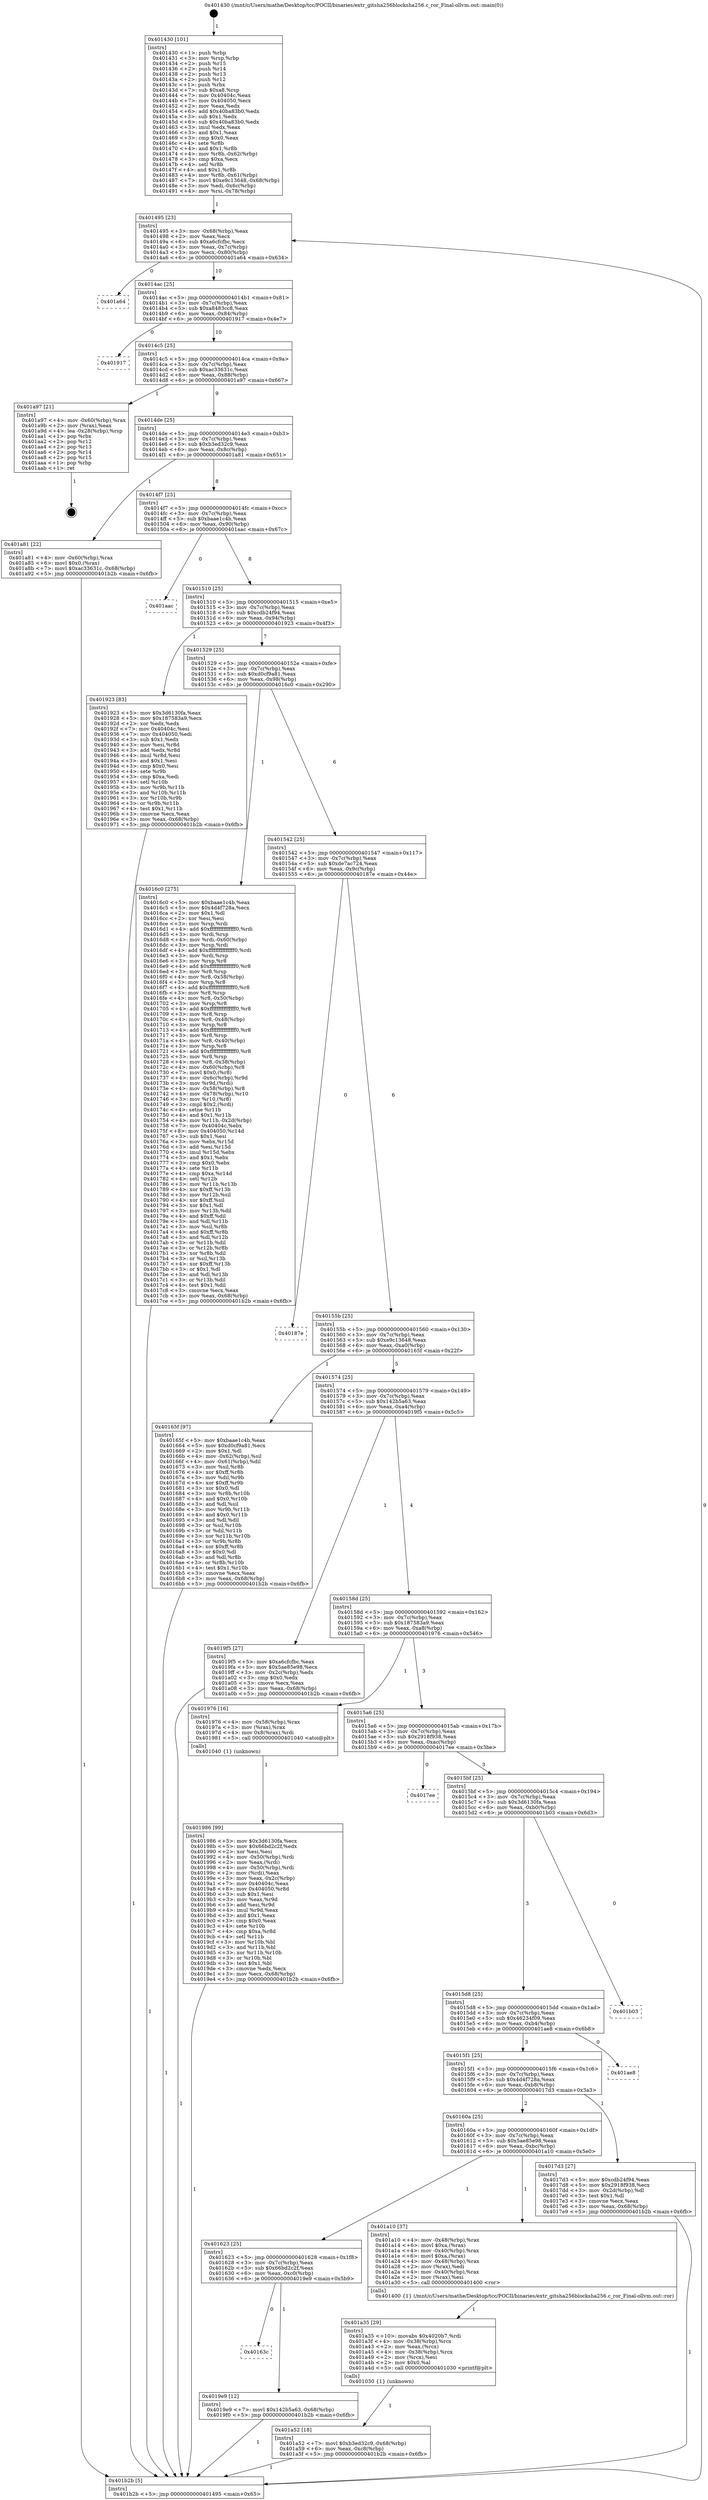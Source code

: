 digraph "0x401430" {
  label = "0x401430 (/mnt/c/Users/mathe/Desktop/tcc/POCII/binaries/extr_gitsha256blocksha256.c_ror_Final-ollvm.out::main(0))"
  labelloc = "t"
  node[shape=record]

  Entry [label="",width=0.3,height=0.3,shape=circle,fillcolor=black,style=filled]
  "0x401495" [label="{
     0x401495 [23]\l
     | [instrs]\l
     &nbsp;&nbsp;0x401495 \<+3\>: mov -0x68(%rbp),%eax\l
     &nbsp;&nbsp;0x401498 \<+2\>: mov %eax,%ecx\l
     &nbsp;&nbsp;0x40149a \<+6\>: sub $0xa6cfcfbc,%ecx\l
     &nbsp;&nbsp;0x4014a0 \<+3\>: mov %eax,-0x7c(%rbp)\l
     &nbsp;&nbsp;0x4014a3 \<+3\>: mov %ecx,-0x80(%rbp)\l
     &nbsp;&nbsp;0x4014a6 \<+6\>: je 0000000000401a64 \<main+0x634\>\l
  }"]
  "0x401a64" [label="{
     0x401a64\l
  }", style=dashed]
  "0x4014ac" [label="{
     0x4014ac [25]\l
     | [instrs]\l
     &nbsp;&nbsp;0x4014ac \<+5\>: jmp 00000000004014b1 \<main+0x81\>\l
     &nbsp;&nbsp;0x4014b1 \<+3\>: mov -0x7c(%rbp),%eax\l
     &nbsp;&nbsp;0x4014b4 \<+5\>: sub $0xa8483cc8,%eax\l
     &nbsp;&nbsp;0x4014b9 \<+6\>: mov %eax,-0x84(%rbp)\l
     &nbsp;&nbsp;0x4014bf \<+6\>: je 0000000000401917 \<main+0x4e7\>\l
  }"]
  Exit [label="",width=0.3,height=0.3,shape=circle,fillcolor=black,style=filled,peripheries=2]
  "0x401917" [label="{
     0x401917\l
  }", style=dashed]
  "0x4014c5" [label="{
     0x4014c5 [25]\l
     | [instrs]\l
     &nbsp;&nbsp;0x4014c5 \<+5\>: jmp 00000000004014ca \<main+0x9a\>\l
     &nbsp;&nbsp;0x4014ca \<+3\>: mov -0x7c(%rbp),%eax\l
     &nbsp;&nbsp;0x4014cd \<+5\>: sub $0xac33631c,%eax\l
     &nbsp;&nbsp;0x4014d2 \<+6\>: mov %eax,-0x88(%rbp)\l
     &nbsp;&nbsp;0x4014d8 \<+6\>: je 0000000000401a97 \<main+0x667\>\l
  }"]
  "0x401a52" [label="{
     0x401a52 [18]\l
     | [instrs]\l
     &nbsp;&nbsp;0x401a52 \<+7\>: movl $0xb3ed32c9,-0x68(%rbp)\l
     &nbsp;&nbsp;0x401a59 \<+6\>: mov %eax,-0xc8(%rbp)\l
     &nbsp;&nbsp;0x401a5f \<+5\>: jmp 0000000000401b2b \<main+0x6fb\>\l
  }"]
  "0x401a97" [label="{
     0x401a97 [21]\l
     | [instrs]\l
     &nbsp;&nbsp;0x401a97 \<+4\>: mov -0x60(%rbp),%rax\l
     &nbsp;&nbsp;0x401a9b \<+2\>: mov (%rax),%eax\l
     &nbsp;&nbsp;0x401a9d \<+4\>: lea -0x28(%rbp),%rsp\l
     &nbsp;&nbsp;0x401aa1 \<+1\>: pop %rbx\l
     &nbsp;&nbsp;0x401aa2 \<+2\>: pop %r12\l
     &nbsp;&nbsp;0x401aa4 \<+2\>: pop %r13\l
     &nbsp;&nbsp;0x401aa6 \<+2\>: pop %r14\l
     &nbsp;&nbsp;0x401aa8 \<+2\>: pop %r15\l
     &nbsp;&nbsp;0x401aaa \<+1\>: pop %rbp\l
     &nbsp;&nbsp;0x401aab \<+1\>: ret\l
  }"]
  "0x4014de" [label="{
     0x4014de [25]\l
     | [instrs]\l
     &nbsp;&nbsp;0x4014de \<+5\>: jmp 00000000004014e3 \<main+0xb3\>\l
     &nbsp;&nbsp;0x4014e3 \<+3\>: mov -0x7c(%rbp),%eax\l
     &nbsp;&nbsp;0x4014e6 \<+5\>: sub $0xb3ed32c9,%eax\l
     &nbsp;&nbsp;0x4014eb \<+6\>: mov %eax,-0x8c(%rbp)\l
     &nbsp;&nbsp;0x4014f1 \<+6\>: je 0000000000401a81 \<main+0x651\>\l
  }"]
  "0x401a35" [label="{
     0x401a35 [29]\l
     | [instrs]\l
     &nbsp;&nbsp;0x401a35 \<+10\>: movabs $0x4020b7,%rdi\l
     &nbsp;&nbsp;0x401a3f \<+4\>: mov -0x38(%rbp),%rcx\l
     &nbsp;&nbsp;0x401a43 \<+2\>: mov %eax,(%rcx)\l
     &nbsp;&nbsp;0x401a45 \<+4\>: mov -0x38(%rbp),%rcx\l
     &nbsp;&nbsp;0x401a49 \<+2\>: mov (%rcx),%esi\l
     &nbsp;&nbsp;0x401a4b \<+2\>: mov $0x0,%al\l
     &nbsp;&nbsp;0x401a4d \<+5\>: call 0000000000401030 \<printf@plt\>\l
     | [calls]\l
     &nbsp;&nbsp;0x401030 \{1\} (unknown)\l
  }"]
  "0x401a81" [label="{
     0x401a81 [22]\l
     | [instrs]\l
     &nbsp;&nbsp;0x401a81 \<+4\>: mov -0x60(%rbp),%rax\l
     &nbsp;&nbsp;0x401a85 \<+6\>: movl $0x0,(%rax)\l
     &nbsp;&nbsp;0x401a8b \<+7\>: movl $0xac33631c,-0x68(%rbp)\l
     &nbsp;&nbsp;0x401a92 \<+5\>: jmp 0000000000401b2b \<main+0x6fb\>\l
  }"]
  "0x4014f7" [label="{
     0x4014f7 [25]\l
     | [instrs]\l
     &nbsp;&nbsp;0x4014f7 \<+5\>: jmp 00000000004014fc \<main+0xcc\>\l
     &nbsp;&nbsp;0x4014fc \<+3\>: mov -0x7c(%rbp),%eax\l
     &nbsp;&nbsp;0x4014ff \<+5\>: sub $0xbaae1c4b,%eax\l
     &nbsp;&nbsp;0x401504 \<+6\>: mov %eax,-0x90(%rbp)\l
     &nbsp;&nbsp;0x40150a \<+6\>: je 0000000000401aac \<main+0x67c\>\l
  }"]
  "0x40163c" [label="{
     0x40163c\l
  }", style=dashed]
  "0x401aac" [label="{
     0x401aac\l
  }", style=dashed]
  "0x401510" [label="{
     0x401510 [25]\l
     | [instrs]\l
     &nbsp;&nbsp;0x401510 \<+5\>: jmp 0000000000401515 \<main+0xe5\>\l
     &nbsp;&nbsp;0x401515 \<+3\>: mov -0x7c(%rbp),%eax\l
     &nbsp;&nbsp;0x401518 \<+5\>: sub $0xcdb24f94,%eax\l
     &nbsp;&nbsp;0x40151d \<+6\>: mov %eax,-0x94(%rbp)\l
     &nbsp;&nbsp;0x401523 \<+6\>: je 0000000000401923 \<main+0x4f3\>\l
  }"]
  "0x4019e9" [label="{
     0x4019e9 [12]\l
     | [instrs]\l
     &nbsp;&nbsp;0x4019e9 \<+7\>: movl $0x142b5a63,-0x68(%rbp)\l
     &nbsp;&nbsp;0x4019f0 \<+5\>: jmp 0000000000401b2b \<main+0x6fb\>\l
  }"]
  "0x401923" [label="{
     0x401923 [83]\l
     | [instrs]\l
     &nbsp;&nbsp;0x401923 \<+5\>: mov $0x3d6130fa,%eax\l
     &nbsp;&nbsp;0x401928 \<+5\>: mov $0x187583a9,%ecx\l
     &nbsp;&nbsp;0x40192d \<+2\>: xor %edx,%edx\l
     &nbsp;&nbsp;0x40192f \<+7\>: mov 0x40404c,%esi\l
     &nbsp;&nbsp;0x401936 \<+7\>: mov 0x404050,%edi\l
     &nbsp;&nbsp;0x40193d \<+3\>: sub $0x1,%edx\l
     &nbsp;&nbsp;0x401940 \<+3\>: mov %esi,%r8d\l
     &nbsp;&nbsp;0x401943 \<+3\>: add %edx,%r8d\l
     &nbsp;&nbsp;0x401946 \<+4\>: imul %r8d,%esi\l
     &nbsp;&nbsp;0x40194a \<+3\>: and $0x1,%esi\l
     &nbsp;&nbsp;0x40194d \<+3\>: cmp $0x0,%esi\l
     &nbsp;&nbsp;0x401950 \<+4\>: sete %r9b\l
     &nbsp;&nbsp;0x401954 \<+3\>: cmp $0xa,%edi\l
     &nbsp;&nbsp;0x401957 \<+4\>: setl %r10b\l
     &nbsp;&nbsp;0x40195b \<+3\>: mov %r9b,%r11b\l
     &nbsp;&nbsp;0x40195e \<+3\>: and %r10b,%r11b\l
     &nbsp;&nbsp;0x401961 \<+3\>: xor %r10b,%r9b\l
     &nbsp;&nbsp;0x401964 \<+3\>: or %r9b,%r11b\l
     &nbsp;&nbsp;0x401967 \<+4\>: test $0x1,%r11b\l
     &nbsp;&nbsp;0x40196b \<+3\>: cmovne %ecx,%eax\l
     &nbsp;&nbsp;0x40196e \<+3\>: mov %eax,-0x68(%rbp)\l
     &nbsp;&nbsp;0x401971 \<+5\>: jmp 0000000000401b2b \<main+0x6fb\>\l
  }"]
  "0x401529" [label="{
     0x401529 [25]\l
     | [instrs]\l
     &nbsp;&nbsp;0x401529 \<+5\>: jmp 000000000040152e \<main+0xfe\>\l
     &nbsp;&nbsp;0x40152e \<+3\>: mov -0x7c(%rbp),%eax\l
     &nbsp;&nbsp;0x401531 \<+5\>: sub $0xd0cf9a81,%eax\l
     &nbsp;&nbsp;0x401536 \<+6\>: mov %eax,-0x98(%rbp)\l
     &nbsp;&nbsp;0x40153c \<+6\>: je 00000000004016c0 \<main+0x290\>\l
  }"]
  "0x401623" [label="{
     0x401623 [25]\l
     | [instrs]\l
     &nbsp;&nbsp;0x401623 \<+5\>: jmp 0000000000401628 \<main+0x1f8\>\l
     &nbsp;&nbsp;0x401628 \<+3\>: mov -0x7c(%rbp),%eax\l
     &nbsp;&nbsp;0x40162b \<+5\>: sub $0x66bd2c2f,%eax\l
     &nbsp;&nbsp;0x401630 \<+6\>: mov %eax,-0xc0(%rbp)\l
     &nbsp;&nbsp;0x401636 \<+6\>: je 00000000004019e9 \<main+0x5b9\>\l
  }"]
  "0x4016c0" [label="{
     0x4016c0 [275]\l
     | [instrs]\l
     &nbsp;&nbsp;0x4016c0 \<+5\>: mov $0xbaae1c4b,%eax\l
     &nbsp;&nbsp;0x4016c5 \<+5\>: mov $0x4d4f728a,%ecx\l
     &nbsp;&nbsp;0x4016ca \<+2\>: mov $0x1,%dl\l
     &nbsp;&nbsp;0x4016cc \<+2\>: xor %esi,%esi\l
     &nbsp;&nbsp;0x4016ce \<+3\>: mov %rsp,%rdi\l
     &nbsp;&nbsp;0x4016d1 \<+4\>: add $0xfffffffffffffff0,%rdi\l
     &nbsp;&nbsp;0x4016d5 \<+3\>: mov %rdi,%rsp\l
     &nbsp;&nbsp;0x4016d8 \<+4\>: mov %rdi,-0x60(%rbp)\l
     &nbsp;&nbsp;0x4016dc \<+3\>: mov %rsp,%rdi\l
     &nbsp;&nbsp;0x4016df \<+4\>: add $0xfffffffffffffff0,%rdi\l
     &nbsp;&nbsp;0x4016e3 \<+3\>: mov %rdi,%rsp\l
     &nbsp;&nbsp;0x4016e6 \<+3\>: mov %rsp,%r8\l
     &nbsp;&nbsp;0x4016e9 \<+4\>: add $0xfffffffffffffff0,%r8\l
     &nbsp;&nbsp;0x4016ed \<+3\>: mov %r8,%rsp\l
     &nbsp;&nbsp;0x4016f0 \<+4\>: mov %r8,-0x58(%rbp)\l
     &nbsp;&nbsp;0x4016f4 \<+3\>: mov %rsp,%r8\l
     &nbsp;&nbsp;0x4016f7 \<+4\>: add $0xfffffffffffffff0,%r8\l
     &nbsp;&nbsp;0x4016fb \<+3\>: mov %r8,%rsp\l
     &nbsp;&nbsp;0x4016fe \<+4\>: mov %r8,-0x50(%rbp)\l
     &nbsp;&nbsp;0x401702 \<+3\>: mov %rsp,%r8\l
     &nbsp;&nbsp;0x401705 \<+4\>: add $0xfffffffffffffff0,%r8\l
     &nbsp;&nbsp;0x401709 \<+3\>: mov %r8,%rsp\l
     &nbsp;&nbsp;0x40170c \<+4\>: mov %r8,-0x48(%rbp)\l
     &nbsp;&nbsp;0x401710 \<+3\>: mov %rsp,%r8\l
     &nbsp;&nbsp;0x401713 \<+4\>: add $0xfffffffffffffff0,%r8\l
     &nbsp;&nbsp;0x401717 \<+3\>: mov %r8,%rsp\l
     &nbsp;&nbsp;0x40171a \<+4\>: mov %r8,-0x40(%rbp)\l
     &nbsp;&nbsp;0x40171e \<+3\>: mov %rsp,%r8\l
     &nbsp;&nbsp;0x401721 \<+4\>: add $0xfffffffffffffff0,%r8\l
     &nbsp;&nbsp;0x401725 \<+3\>: mov %r8,%rsp\l
     &nbsp;&nbsp;0x401728 \<+4\>: mov %r8,-0x38(%rbp)\l
     &nbsp;&nbsp;0x40172c \<+4\>: mov -0x60(%rbp),%r8\l
     &nbsp;&nbsp;0x401730 \<+7\>: movl $0x0,(%r8)\l
     &nbsp;&nbsp;0x401737 \<+4\>: mov -0x6c(%rbp),%r9d\l
     &nbsp;&nbsp;0x40173b \<+3\>: mov %r9d,(%rdi)\l
     &nbsp;&nbsp;0x40173e \<+4\>: mov -0x58(%rbp),%r8\l
     &nbsp;&nbsp;0x401742 \<+4\>: mov -0x78(%rbp),%r10\l
     &nbsp;&nbsp;0x401746 \<+3\>: mov %r10,(%r8)\l
     &nbsp;&nbsp;0x401749 \<+3\>: cmpl $0x2,(%rdi)\l
     &nbsp;&nbsp;0x40174c \<+4\>: setne %r11b\l
     &nbsp;&nbsp;0x401750 \<+4\>: and $0x1,%r11b\l
     &nbsp;&nbsp;0x401754 \<+4\>: mov %r11b,-0x2d(%rbp)\l
     &nbsp;&nbsp;0x401758 \<+7\>: mov 0x40404c,%ebx\l
     &nbsp;&nbsp;0x40175f \<+8\>: mov 0x404050,%r14d\l
     &nbsp;&nbsp;0x401767 \<+3\>: sub $0x1,%esi\l
     &nbsp;&nbsp;0x40176a \<+3\>: mov %ebx,%r15d\l
     &nbsp;&nbsp;0x40176d \<+3\>: add %esi,%r15d\l
     &nbsp;&nbsp;0x401770 \<+4\>: imul %r15d,%ebx\l
     &nbsp;&nbsp;0x401774 \<+3\>: and $0x1,%ebx\l
     &nbsp;&nbsp;0x401777 \<+3\>: cmp $0x0,%ebx\l
     &nbsp;&nbsp;0x40177a \<+4\>: sete %r11b\l
     &nbsp;&nbsp;0x40177e \<+4\>: cmp $0xa,%r14d\l
     &nbsp;&nbsp;0x401782 \<+4\>: setl %r12b\l
     &nbsp;&nbsp;0x401786 \<+3\>: mov %r11b,%r13b\l
     &nbsp;&nbsp;0x401789 \<+4\>: xor $0xff,%r13b\l
     &nbsp;&nbsp;0x40178d \<+3\>: mov %r12b,%sil\l
     &nbsp;&nbsp;0x401790 \<+4\>: xor $0xff,%sil\l
     &nbsp;&nbsp;0x401794 \<+3\>: xor $0x1,%dl\l
     &nbsp;&nbsp;0x401797 \<+3\>: mov %r13b,%dil\l
     &nbsp;&nbsp;0x40179a \<+4\>: and $0xff,%dil\l
     &nbsp;&nbsp;0x40179e \<+3\>: and %dl,%r11b\l
     &nbsp;&nbsp;0x4017a1 \<+3\>: mov %sil,%r8b\l
     &nbsp;&nbsp;0x4017a4 \<+4\>: and $0xff,%r8b\l
     &nbsp;&nbsp;0x4017a8 \<+3\>: and %dl,%r12b\l
     &nbsp;&nbsp;0x4017ab \<+3\>: or %r11b,%dil\l
     &nbsp;&nbsp;0x4017ae \<+3\>: or %r12b,%r8b\l
     &nbsp;&nbsp;0x4017b1 \<+3\>: xor %r8b,%dil\l
     &nbsp;&nbsp;0x4017b4 \<+3\>: or %sil,%r13b\l
     &nbsp;&nbsp;0x4017b7 \<+4\>: xor $0xff,%r13b\l
     &nbsp;&nbsp;0x4017bb \<+3\>: or $0x1,%dl\l
     &nbsp;&nbsp;0x4017be \<+3\>: and %dl,%r13b\l
     &nbsp;&nbsp;0x4017c1 \<+3\>: or %r13b,%dil\l
     &nbsp;&nbsp;0x4017c4 \<+4\>: test $0x1,%dil\l
     &nbsp;&nbsp;0x4017c8 \<+3\>: cmovne %ecx,%eax\l
     &nbsp;&nbsp;0x4017cb \<+3\>: mov %eax,-0x68(%rbp)\l
     &nbsp;&nbsp;0x4017ce \<+5\>: jmp 0000000000401b2b \<main+0x6fb\>\l
  }"]
  "0x401542" [label="{
     0x401542 [25]\l
     | [instrs]\l
     &nbsp;&nbsp;0x401542 \<+5\>: jmp 0000000000401547 \<main+0x117\>\l
     &nbsp;&nbsp;0x401547 \<+3\>: mov -0x7c(%rbp),%eax\l
     &nbsp;&nbsp;0x40154a \<+5\>: sub $0xde7ac724,%eax\l
     &nbsp;&nbsp;0x40154f \<+6\>: mov %eax,-0x9c(%rbp)\l
     &nbsp;&nbsp;0x401555 \<+6\>: je 000000000040187e \<main+0x44e\>\l
  }"]
  "0x401a10" [label="{
     0x401a10 [37]\l
     | [instrs]\l
     &nbsp;&nbsp;0x401a10 \<+4\>: mov -0x48(%rbp),%rax\l
     &nbsp;&nbsp;0x401a14 \<+6\>: movl $0xa,(%rax)\l
     &nbsp;&nbsp;0x401a1a \<+4\>: mov -0x40(%rbp),%rax\l
     &nbsp;&nbsp;0x401a1e \<+6\>: movl $0xa,(%rax)\l
     &nbsp;&nbsp;0x401a24 \<+4\>: mov -0x48(%rbp),%rax\l
     &nbsp;&nbsp;0x401a28 \<+2\>: mov (%rax),%edi\l
     &nbsp;&nbsp;0x401a2a \<+4\>: mov -0x40(%rbp),%rax\l
     &nbsp;&nbsp;0x401a2e \<+2\>: mov (%rax),%esi\l
     &nbsp;&nbsp;0x401a30 \<+5\>: call 0000000000401400 \<ror\>\l
     | [calls]\l
     &nbsp;&nbsp;0x401400 \{1\} (/mnt/c/Users/mathe/Desktop/tcc/POCII/binaries/extr_gitsha256blocksha256.c_ror_Final-ollvm.out::ror)\l
  }"]
  "0x40187e" [label="{
     0x40187e\l
  }", style=dashed]
  "0x40155b" [label="{
     0x40155b [25]\l
     | [instrs]\l
     &nbsp;&nbsp;0x40155b \<+5\>: jmp 0000000000401560 \<main+0x130\>\l
     &nbsp;&nbsp;0x401560 \<+3\>: mov -0x7c(%rbp),%eax\l
     &nbsp;&nbsp;0x401563 \<+5\>: sub $0xe9c13648,%eax\l
     &nbsp;&nbsp;0x401568 \<+6\>: mov %eax,-0xa0(%rbp)\l
     &nbsp;&nbsp;0x40156e \<+6\>: je 000000000040165f \<main+0x22f\>\l
  }"]
  "0x401986" [label="{
     0x401986 [99]\l
     | [instrs]\l
     &nbsp;&nbsp;0x401986 \<+5\>: mov $0x3d6130fa,%ecx\l
     &nbsp;&nbsp;0x40198b \<+5\>: mov $0x66bd2c2f,%edx\l
     &nbsp;&nbsp;0x401990 \<+2\>: xor %esi,%esi\l
     &nbsp;&nbsp;0x401992 \<+4\>: mov -0x50(%rbp),%rdi\l
     &nbsp;&nbsp;0x401996 \<+2\>: mov %eax,(%rdi)\l
     &nbsp;&nbsp;0x401998 \<+4\>: mov -0x50(%rbp),%rdi\l
     &nbsp;&nbsp;0x40199c \<+2\>: mov (%rdi),%eax\l
     &nbsp;&nbsp;0x40199e \<+3\>: mov %eax,-0x2c(%rbp)\l
     &nbsp;&nbsp;0x4019a1 \<+7\>: mov 0x40404c,%eax\l
     &nbsp;&nbsp;0x4019a8 \<+8\>: mov 0x404050,%r8d\l
     &nbsp;&nbsp;0x4019b0 \<+3\>: sub $0x1,%esi\l
     &nbsp;&nbsp;0x4019b3 \<+3\>: mov %eax,%r9d\l
     &nbsp;&nbsp;0x4019b6 \<+3\>: add %esi,%r9d\l
     &nbsp;&nbsp;0x4019b9 \<+4\>: imul %r9d,%eax\l
     &nbsp;&nbsp;0x4019bd \<+3\>: and $0x1,%eax\l
     &nbsp;&nbsp;0x4019c0 \<+3\>: cmp $0x0,%eax\l
     &nbsp;&nbsp;0x4019c3 \<+4\>: sete %r10b\l
     &nbsp;&nbsp;0x4019c7 \<+4\>: cmp $0xa,%r8d\l
     &nbsp;&nbsp;0x4019cb \<+4\>: setl %r11b\l
     &nbsp;&nbsp;0x4019cf \<+3\>: mov %r10b,%bl\l
     &nbsp;&nbsp;0x4019d2 \<+3\>: and %r11b,%bl\l
     &nbsp;&nbsp;0x4019d5 \<+3\>: xor %r11b,%r10b\l
     &nbsp;&nbsp;0x4019d8 \<+3\>: or %r10b,%bl\l
     &nbsp;&nbsp;0x4019db \<+3\>: test $0x1,%bl\l
     &nbsp;&nbsp;0x4019de \<+3\>: cmovne %edx,%ecx\l
     &nbsp;&nbsp;0x4019e1 \<+3\>: mov %ecx,-0x68(%rbp)\l
     &nbsp;&nbsp;0x4019e4 \<+5\>: jmp 0000000000401b2b \<main+0x6fb\>\l
  }"]
  "0x40165f" [label="{
     0x40165f [97]\l
     | [instrs]\l
     &nbsp;&nbsp;0x40165f \<+5\>: mov $0xbaae1c4b,%eax\l
     &nbsp;&nbsp;0x401664 \<+5\>: mov $0xd0cf9a81,%ecx\l
     &nbsp;&nbsp;0x401669 \<+2\>: mov $0x1,%dl\l
     &nbsp;&nbsp;0x40166b \<+4\>: mov -0x62(%rbp),%sil\l
     &nbsp;&nbsp;0x40166f \<+4\>: mov -0x61(%rbp),%dil\l
     &nbsp;&nbsp;0x401673 \<+3\>: mov %sil,%r8b\l
     &nbsp;&nbsp;0x401676 \<+4\>: xor $0xff,%r8b\l
     &nbsp;&nbsp;0x40167a \<+3\>: mov %dil,%r9b\l
     &nbsp;&nbsp;0x40167d \<+4\>: xor $0xff,%r9b\l
     &nbsp;&nbsp;0x401681 \<+3\>: xor $0x0,%dl\l
     &nbsp;&nbsp;0x401684 \<+3\>: mov %r8b,%r10b\l
     &nbsp;&nbsp;0x401687 \<+4\>: and $0x0,%r10b\l
     &nbsp;&nbsp;0x40168b \<+3\>: and %dl,%sil\l
     &nbsp;&nbsp;0x40168e \<+3\>: mov %r9b,%r11b\l
     &nbsp;&nbsp;0x401691 \<+4\>: and $0x0,%r11b\l
     &nbsp;&nbsp;0x401695 \<+3\>: and %dl,%dil\l
     &nbsp;&nbsp;0x401698 \<+3\>: or %sil,%r10b\l
     &nbsp;&nbsp;0x40169b \<+3\>: or %dil,%r11b\l
     &nbsp;&nbsp;0x40169e \<+3\>: xor %r11b,%r10b\l
     &nbsp;&nbsp;0x4016a1 \<+3\>: or %r9b,%r8b\l
     &nbsp;&nbsp;0x4016a4 \<+4\>: xor $0xff,%r8b\l
     &nbsp;&nbsp;0x4016a8 \<+3\>: or $0x0,%dl\l
     &nbsp;&nbsp;0x4016ab \<+3\>: and %dl,%r8b\l
     &nbsp;&nbsp;0x4016ae \<+3\>: or %r8b,%r10b\l
     &nbsp;&nbsp;0x4016b1 \<+4\>: test $0x1,%r10b\l
     &nbsp;&nbsp;0x4016b5 \<+3\>: cmovne %ecx,%eax\l
     &nbsp;&nbsp;0x4016b8 \<+3\>: mov %eax,-0x68(%rbp)\l
     &nbsp;&nbsp;0x4016bb \<+5\>: jmp 0000000000401b2b \<main+0x6fb\>\l
  }"]
  "0x401574" [label="{
     0x401574 [25]\l
     | [instrs]\l
     &nbsp;&nbsp;0x401574 \<+5\>: jmp 0000000000401579 \<main+0x149\>\l
     &nbsp;&nbsp;0x401579 \<+3\>: mov -0x7c(%rbp),%eax\l
     &nbsp;&nbsp;0x40157c \<+5\>: sub $0x142b5a63,%eax\l
     &nbsp;&nbsp;0x401581 \<+6\>: mov %eax,-0xa4(%rbp)\l
     &nbsp;&nbsp;0x401587 \<+6\>: je 00000000004019f5 \<main+0x5c5\>\l
  }"]
  "0x401b2b" [label="{
     0x401b2b [5]\l
     | [instrs]\l
     &nbsp;&nbsp;0x401b2b \<+5\>: jmp 0000000000401495 \<main+0x65\>\l
  }"]
  "0x401430" [label="{
     0x401430 [101]\l
     | [instrs]\l
     &nbsp;&nbsp;0x401430 \<+1\>: push %rbp\l
     &nbsp;&nbsp;0x401431 \<+3\>: mov %rsp,%rbp\l
     &nbsp;&nbsp;0x401434 \<+2\>: push %r15\l
     &nbsp;&nbsp;0x401436 \<+2\>: push %r14\l
     &nbsp;&nbsp;0x401438 \<+2\>: push %r13\l
     &nbsp;&nbsp;0x40143a \<+2\>: push %r12\l
     &nbsp;&nbsp;0x40143c \<+1\>: push %rbx\l
     &nbsp;&nbsp;0x40143d \<+7\>: sub $0xa8,%rsp\l
     &nbsp;&nbsp;0x401444 \<+7\>: mov 0x40404c,%eax\l
     &nbsp;&nbsp;0x40144b \<+7\>: mov 0x404050,%ecx\l
     &nbsp;&nbsp;0x401452 \<+2\>: mov %eax,%edx\l
     &nbsp;&nbsp;0x401454 \<+6\>: add $0x40ba83b0,%edx\l
     &nbsp;&nbsp;0x40145a \<+3\>: sub $0x1,%edx\l
     &nbsp;&nbsp;0x40145d \<+6\>: sub $0x40ba83b0,%edx\l
     &nbsp;&nbsp;0x401463 \<+3\>: imul %edx,%eax\l
     &nbsp;&nbsp;0x401466 \<+3\>: and $0x1,%eax\l
     &nbsp;&nbsp;0x401469 \<+3\>: cmp $0x0,%eax\l
     &nbsp;&nbsp;0x40146c \<+4\>: sete %r8b\l
     &nbsp;&nbsp;0x401470 \<+4\>: and $0x1,%r8b\l
     &nbsp;&nbsp;0x401474 \<+4\>: mov %r8b,-0x62(%rbp)\l
     &nbsp;&nbsp;0x401478 \<+3\>: cmp $0xa,%ecx\l
     &nbsp;&nbsp;0x40147b \<+4\>: setl %r8b\l
     &nbsp;&nbsp;0x40147f \<+4\>: and $0x1,%r8b\l
     &nbsp;&nbsp;0x401483 \<+4\>: mov %r8b,-0x61(%rbp)\l
     &nbsp;&nbsp;0x401487 \<+7\>: movl $0xe9c13648,-0x68(%rbp)\l
     &nbsp;&nbsp;0x40148e \<+3\>: mov %edi,-0x6c(%rbp)\l
     &nbsp;&nbsp;0x401491 \<+4\>: mov %rsi,-0x78(%rbp)\l
  }"]
  "0x40160a" [label="{
     0x40160a [25]\l
     | [instrs]\l
     &nbsp;&nbsp;0x40160a \<+5\>: jmp 000000000040160f \<main+0x1df\>\l
     &nbsp;&nbsp;0x40160f \<+3\>: mov -0x7c(%rbp),%eax\l
     &nbsp;&nbsp;0x401612 \<+5\>: sub $0x5ae85e98,%eax\l
     &nbsp;&nbsp;0x401617 \<+6\>: mov %eax,-0xbc(%rbp)\l
     &nbsp;&nbsp;0x40161d \<+6\>: je 0000000000401a10 \<main+0x5e0\>\l
  }"]
  "0x4017d3" [label="{
     0x4017d3 [27]\l
     | [instrs]\l
     &nbsp;&nbsp;0x4017d3 \<+5\>: mov $0xcdb24f94,%eax\l
     &nbsp;&nbsp;0x4017d8 \<+5\>: mov $0x2918f938,%ecx\l
     &nbsp;&nbsp;0x4017dd \<+3\>: mov -0x2d(%rbp),%dl\l
     &nbsp;&nbsp;0x4017e0 \<+3\>: test $0x1,%dl\l
     &nbsp;&nbsp;0x4017e3 \<+3\>: cmovne %ecx,%eax\l
     &nbsp;&nbsp;0x4017e6 \<+3\>: mov %eax,-0x68(%rbp)\l
     &nbsp;&nbsp;0x4017e9 \<+5\>: jmp 0000000000401b2b \<main+0x6fb\>\l
  }"]
  "0x4019f5" [label="{
     0x4019f5 [27]\l
     | [instrs]\l
     &nbsp;&nbsp;0x4019f5 \<+5\>: mov $0xa6cfcfbc,%eax\l
     &nbsp;&nbsp;0x4019fa \<+5\>: mov $0x5ae85e98,%ecx\l
     &nbsp;&nbsp;0x4019ff \<+3\>: mov -0x2c(%rbp),%edx\l
     &nbsp;&nbsp;0x401a02 \<+3\>: cmp $0x0,%edx\l
     &nbsp;&nbsp;0x401a05 \<+3\>: cmove %ecx,%eax\l
     &nbsp;&nbsp;0x401a08 \<+3\>: mov %eax,-0x68(%rbp)\l
     &nbsp;&nbsp;0x401a0b \<+5\>: jmp 0000000000401b2b \<main+0x6fb\>\l
  }"]
  "0x40158d" [label="{
     0x40158d [25]\l
     | [instrs]\l
     &nbsp;&nbsp;0x40158d \<+5\>: jmp 0000000000401592 \<main+0x162\>\l
     &nbsp;&nbsp;0x401592 \<+3\>: mov -0x7c(%rbp),%eax\l
     &nbsp;&nbsp;0x401595 \<+5\>: sub $0x187583a9,%eax\l
     &nbsp;&nbsp;0x40159a \<+6\>: mov %eax,-0xa8(%rbp)\l
     &nbsp;&nbsp;0x4015a0 \<+6\>: je 0000000000401976 \<main+0x546\>\l
  }"]
  "0x4015f1" [label="{
     0x4015f1 [25]\l
     | [instrs]\l
     &nbsp;&nbsp;0x4015f1 \<+5\>: jmp 00000000004015f6 \<main+0x1c6\>\l
     &nbsp;&nbsp;0x4015f6 \<+3\>: mov -0x7c(%rbp),%eax\l
     &nbsp;&nbsp;0x4015f9 \<+5\>: sub $0x4d4f728a,%eax\l
     &nbsp;&nbsp;0x4015fe \<+6\>: mov %eax,-0xb8(%rbp)\l
     &nbsp;&nbsp;0x401604 \<+6\>: je 00000000004017d3 \<main+0x3a3\>\l
  }"]
  "0x401976" [label="{
     0x401976 [16]\l
     | [instrs]\l
     &nbsp;&nbsp;0x401976 \<+4\>: mov -0x58(%rbp),%rax\l
     &nbsp;&nbsp;0x40197a \<+3\>: mov (%rax),%rax\l
     &nbsp;&nbsp;0x40197d \<+4\>: mov 0x8(%rax),%rdi\l
     &nbsp;&nbsp;0x401981 \<+5\>: call 0000000000401040 \<atoi@plt\>\l
     | [calls]\l
     &nbsp;&nbsp;0x401040 \{1\} (unknown)\l
  }"]
  "0x4015a6" [label="{
     0x4015a6 [25]\l
     | [instrs]\l
     &nbsp;&nbsp;0x4015a6 \<+5\>: jmp 00000000004015ab \<main+0x17b\>\l
     &nbsp;&nbsp;0x4015ab \<+3\>: mov -0x7c(%rbp),%eax\l
     &nbsp;&nbsp;0x4015ae \<+5\>: sub $0x2918f938,%eax\l
     &nbsp;&nbsp;0x4015b3 \<+6\>: mov %eax,-0xac(%rbp)\l
     &nbsp;&nbsp;0x4015b9 \<+6\>: je 00000000004017ee \<main+0x3be\>\l
  }"]
  "0x401ae8" [label="{
     0x401ae8\l
  }", style=dashed]
  "0x4017ee" [label="{
     0x4017ee\l
  }", style=dashed]
  "0x4015bf" [label="{
     0x4015bf [25]\l
     | [instrs]\l
     &nbsp;&nbsp;0x4015bf \<+5\>: jmp 00000000004015c4 \<main+0x194\>\l
     &nbsp;&nbsp;0x4015c4 \<+3\>: mov -0x7c(%rbp),%eax\l
     &nbsp;&nbsp;0x4015c7 \<+5\>: sub $0x3d6130fa,%eax\l
     &nbsp;&nbsp;0x4015cc \<+6\>: mov %eax,-0xb0(%rbp)\l
     &nbsp;&nbsp;0x4015d2 \<+6\>: je 0000000000401b03 \<main+0x6d3\>\l
  }"]
  "0x4015d8" [label="{
     0x4015d8 [25]\l
     | [instrs]\l
     &nbsp;&nbsp;0x4015d8 \<+5\>: jmp 00000000004015dd \<main+0x1ad\>\l
     &nbsp;&nbsp;0x4015dd \<+3\>: mov -0x7c(%rbp),%eax\l
     &nbsp;&nbsp;0x4015e0 \<+5\>: sub $0x46234f09,%eax\l
     &nbsp;&nbsp;0x4015e5 \<+6\>: mov %eax,-0xb4(%rbp)\l
     &nbsp;&nbsp;0x4015eb \<+6\>: je 0000000000401ae8 \<main+0x6b8\>\l
  }"]
  "0x401b03" [label="{
     0x401b03\l
  }", style=dashed]
  Entry -> "0x401430" [label=" 1"]
  "0x401495" -> "0x401a64" [label=" 0"]
  "0x401495" -> "0x4014ac" [label=" 10"]
  "0x401a97" -> Exit [label=" 1"]
  "0x4014ac" -> "0x401917" [label=" 0"]
  "0x4014ac" -> "0x4014c5" [label=" 10"]
  "0x401a81" -> "0x401b2b" [label=" 1"]
  "0x4014c5" -> "0x401a97" [label=" 1"]
  "0x4014c5" -> "0x4014de" [label=" 9"]
  "0x401a52" -> "0x401b2b" [label=" 1"]
  "0x4014de" -> "0x401a81" [label=" 1"]
  "0x4014de" -> "0x4014f7" [label=" 8"]
  "0x401a35" -> "0x401a52" [label=" 1"]
  "0x4014f7" -> "0x401aac" [label=" 0"]
  "0x4014f7" -> "0x401510" [label=" 8"]
  "0x401a10" -> "0x401a35" [label=" 1"]
  "0x401510" -> "0x401923" [label=" 1"]
  "0x401510" -> "0x401529" [label=" 7"]
  "0x4019f5" -> "0x401b2b" [label=" 1"]
  "0x401529" -> "0x4016c0" [label=" 1"]
  "0x401529" -> "0x401542" [label=" 6"]
  "0x401623" -> "0x40163c" [label=" 0"]
  "0x401542" -> "0x40187e" [label=" 0"]
  "0x401542" -> "0x40155b" [label=" 6"]
  "0x401623" -> "0x4019e9" [label=" 1"]
  "0x40155b" -> "0x40165f" [label=" 1"]
  "0x40155b" -> "0x401574" [label=" 5"]
  "0x40165f" -> "0x401b2b" [label=" 1"]
  "0x401430" -> "0x401495" [label=" 1"]
  "0x401b2b" -> "0x401495" [label=" 9"]
  "0x40160a" -> "0x401623" [label=" 1"]
  "0x4016c0" -> "0x401b2b" [label=" 1"]
  "0x40160a" -> "0x401a10" [label=" 1"]
  "0x401574" -> "0x4019f5" [label=" 1"]
  "0x401574" -> "0x40158d" [label=" 4"]
  "0x4019e9" -> "0x401b2b" [label=" 1"]
  "0x40158d" -> "0x401976" [label=" 1"]
  "0x40158d" -> "0x4015a6" [label=" 3"]
  "0x401976" -> "0x401986" [label=" 1"]
  "0x4015a6" -> "0x4017ee" [label=" 0"]
  "0x4015a6" -> "0x4015bf" [label=" 3"]
  "0x401923" -> "0x401b2b" [label=" 1"]
  "0x4015bf" -> "0x401b03" [label=" 0"]
  "0x4015bf" -> "0x4015d8" [label=" 3"]
  "0x4017d3" -> "0x401b2b" [label=" 1"]
  "0x4015d8" -> "0x401ae8" [label=" 0"]
  "0x4015d8" -> "0x4015f1" [label=" 3"]
  "0x401986" -> "0x401b2b" [label=" 1"]
  "0x4015f1" -> "0x4017d3" [label=" 1"]
  "0x4015f1" -> "0x40160a" [label=" 2"]
}
